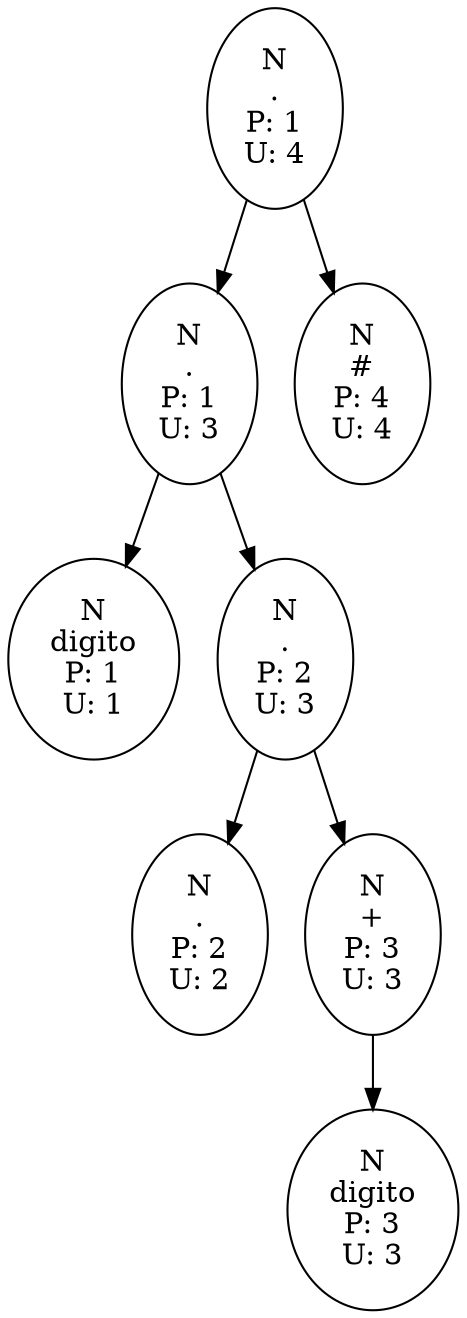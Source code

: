 digraph G{
N4->N1
N1->1
1[label="N
digito
P: 1
U: 1"];
N1[label="N
.
P: 1
U: 3"];
N1->N2
N2->2
2[label="N
.
P: 2
U: 2"];
N2[label="N
.
P: 2
U: 3"];
N2->N3
N3->3
3[label="N
digito
P: 3
U: 3"];
N3[label="N
+
P: 3
U: 3"];
N4[label="N
.
P: 1
U: 4"];
N4->4
4[label="N
#
P: 4
U: 4"];
}
